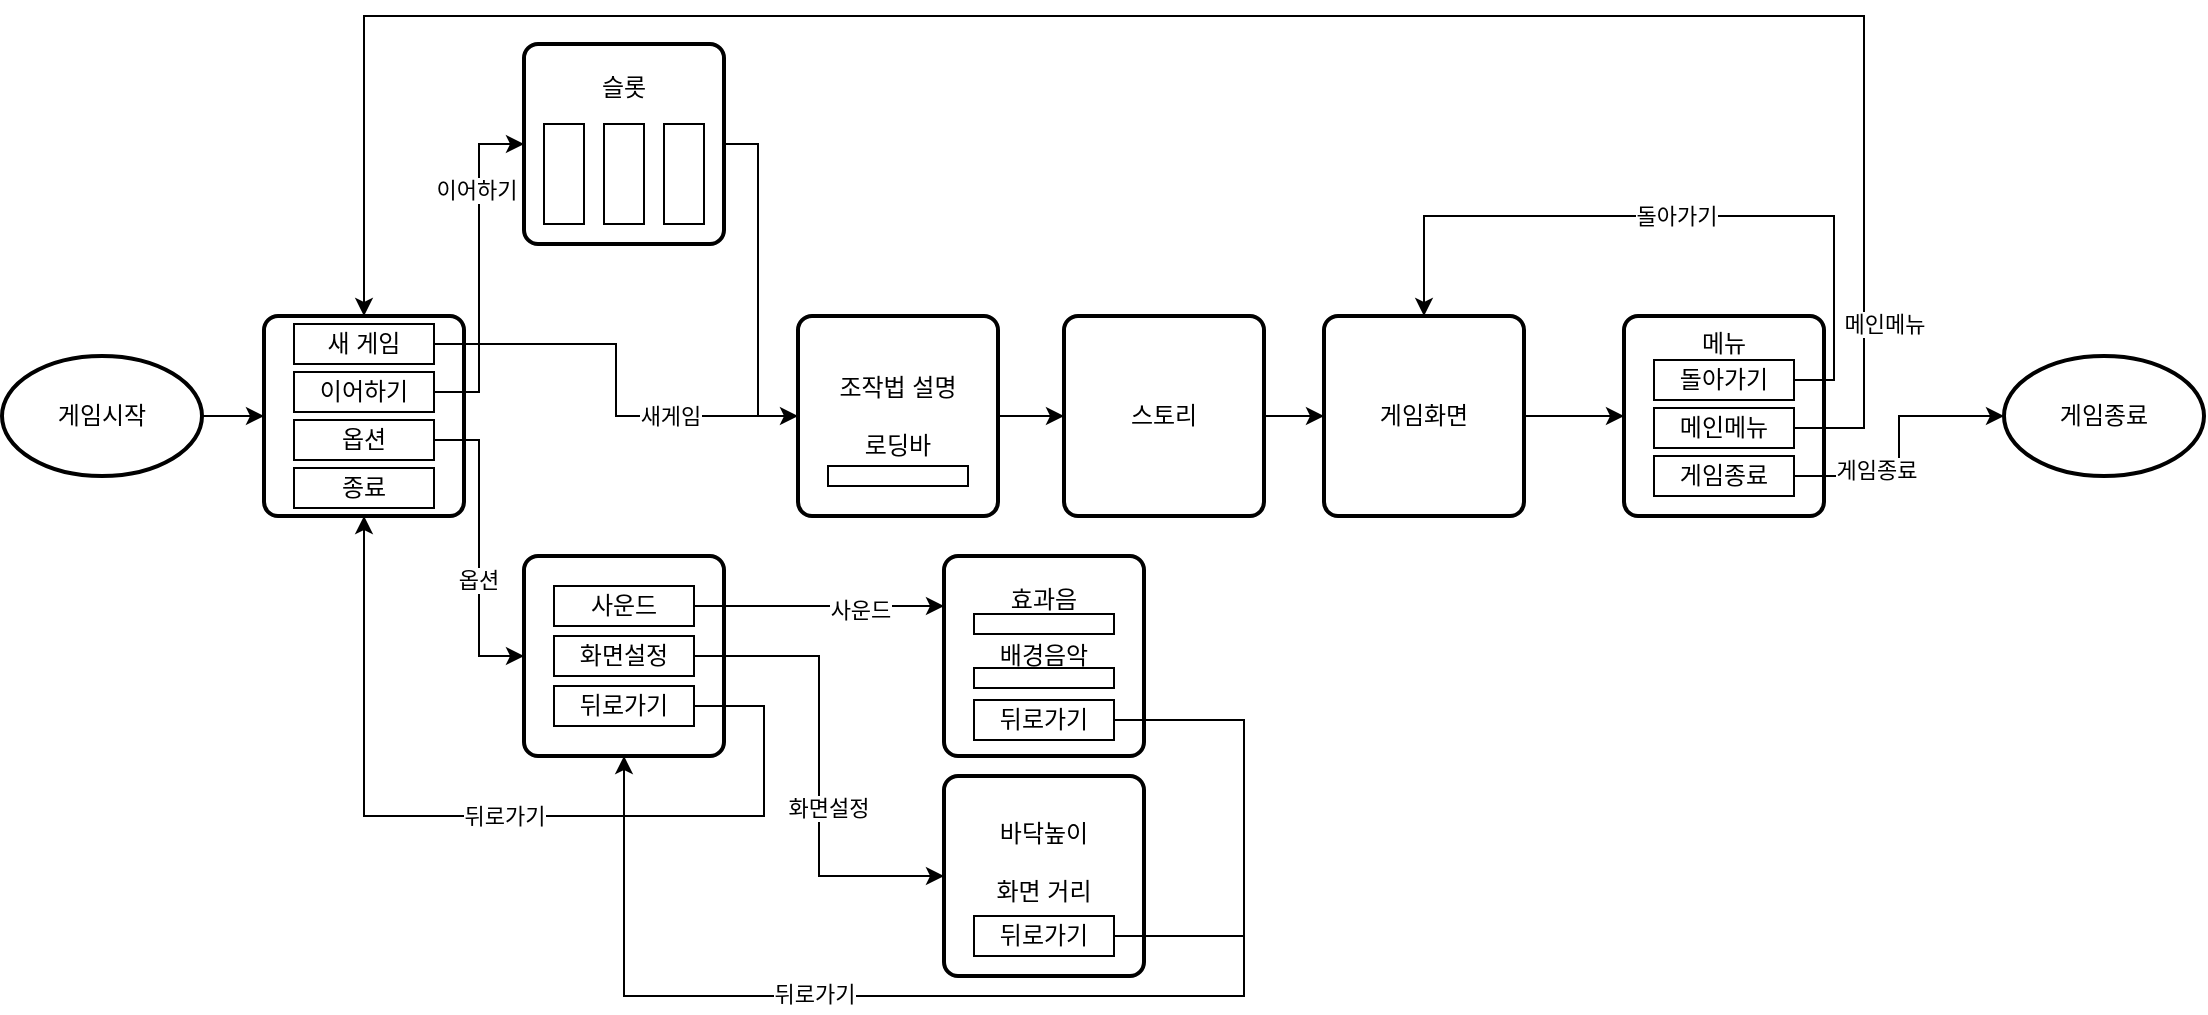 <mxfile version="15.8.3" type="github">
  <diagram id="C5RBs43oDa-KdzZeNtuy" name="Page-1">
    <mxGraphModel dx="1422" dy="754" grid="1" gridSize="10" guides="1" tooltips="1" connect="1" arrows="1" fold="1" page="1" pageScale="1" pageWidth="3300" pageHeight="4681" math="0" shadow="0">
      <root>
        <mxCell id="WIyWlLk6GJQsqaUBKTNV-0" />
        <mxCell id="WIyWlLk6GJQsqaUBKTNV-1" parent="WIyWlLk6GJQsqaUBKTNV-0" />
        <mxCell id="zRyy9Ak0RIHqlMR8wCos-2" value="" style="edgeStyle=orthogonalEdgeStyle;rounded=0;orthogonalLoop=1;jettySize=auto;html=1;" parent="WIyWlLk6GJQsqaUBKTNV-1" source="zRyy9Ak0RIHqlMR8wCos-0" target="zRyy9Ak0RIHqlMR8wCos-1" edge="1">
          <mxGeometry relative="1" as="geometry" />
        </mxCell>
        <mxCell id="zRyy9Ak0RIHqlMR8wCos-0" value="조작법 설명&lt;br&gt;&lt;br&gt;로딩바" style="rounded=1;whiteSpace=wrap;html=1;absoluteArcSize=1;arcSize=14;strokeWidth=2;" parent="WIyWlLk6GJQsqaUBKTNV-1" vertex="1">
          <mxGeometry x="617" y="210" width="100" height="100" as="geometry" />
        </mxCell>
        <mxCell id="zRyy9Ak0RIHqlMR8wCos-4" value="" style="edgeStyle=orthogonalEdgeStyle;rounded=0;orthogonalLoop=1;jettySize=auto;html=1;" parent="WIyWlLk6GJQsqaUBKTNV-1" source="zRyy9Ak0RIHqlMR8wCos-1" target="zRyy9Ak0RIHqlMR8wCos-3" edge="1">
          <mxGeometry relative="1" as="geometry" />
        </mxCell>
        <mxCell id="zRyy9Ak0RIHqlMR8wCos-1" value="스토리" style="rounded=1;whiteSpace=wrap;html=1;absoluteArcSize=1;arcSize=14;strokeWidth=2;" parent="WIyWlLk6GJQsqaUBKTNV-1" vertex="1">
          <mxGeometry x="750" y="210" width="100" height="100" as="geometry" />
        </mxCell>
        <mxCell id="zRyy9Ak0RIHqlMR8wCos-54" style="edgeStyle=orthogonalEdgeStyle;rounded=0;orthogonalLoop=1;jettySize=auto;html=1;" parent="WIyWlLk6GJQsqaUBKTNV-1" source="zRyy9Ak0RIHqlMR8wCos-3" target="zRyy9Ak0RIHqlMR8wCos-53" edge="1">
          <mxGeometry relative="1" as="geometry" />
        </mxCell>
        <mxCell id="zRyy9Ak0RIHqlMR8wCos-3" value="게임화면" style="rounded=1;whiteSpace=wrap;html=1;absoluteArcSize=1;arcSize=14;strokeWidth=2;" parent="WIyWlLk6GJQsqaUBKTNV-1" vertex="1">
          <mxGeometry x="880" y="210" width="100" height="100" as="geometry" />
        </mxCell>
        <mxCell id="zRyy9Ak0RIHqlMR8wCos-5" value="" style="rounded=0;whiteSpace=wrap;html=1;" parent="WIyWlLk6GJQsqaUBKTNV-1" vertex="1">
          <mxGeometry x="632" y="285" width="70" height="10" as="geometry" />
        </mxCell>
        <mxCell id="zRyy9Ak0RIHqlMR8wCos-6" value="" style="rounded=1;whiteSpace=wrap;html=1;absoluteArcSize=1;arcSize=14;strokeWidth=2;" parent="WIyWlLk6GJQsqaUBKTNV-1" vertex="1">
          <mxGeometry x="350" y="210" width="100" height="100" as="geometry" />
        </mxCell>
        <mxCell id="uteFYCq3-JybKqWdHsoq-17" style="edgeStyle=orthogonalEdgeStyle;rounded=0;orthogonalLoop=1;jettySize=auto;html=1;exitX=1;exitY=0.5;exitDx=0;exitDy=0;entryX=0;entryY=0.5;entryDx=0;entryDy=0;endArrow=none;endFill=0;" edge="1" parent="WIyWlLk6GJQsqaUBKTNV-1" source="zRyy9Ak0RIHqlMR8wCos-8" target="zRyy9Ak0RIHqlMR8wCos-0">
          <mxGeometry relative="1" as="geometry" />
        </mxCell>
        <mxCell id="uteFYCq3-JybKqWdHsoq-18" value="새게임" style="edgeLabel;html=1;align=center;verticalAlign=middle;resizable=0;points=[];" vertex="1" connectable="0" parent="uteFYCq3-JybKqWdHsoq-17">
          <mxGeometry x="0.413" relative="1" as="geometry">
            <mxPoint as="offset" />
          </mxGeometry>
        </mxCell>
        <mxCell id="zRyy9Ak0RIHqlMR8wCos-8" value="새 게임" style="rounded=0;whiteSpace=wrap;html=1;" parent="WIyWlLk6GJQsqaUBKTNV-1" vertex="1">
          <mxGeometry x="365" y="214" width="70" height="20" as="geometry" />
        </mxCell>
        <mxCell id="uteFYCq3-JybKqWdHsoq-19" style="edgeStyle=orthogonalEdgeStyle;rounded=0;orthogonalLoop=1;jettySize=auto;html=1;exitX=1;exitY=0.5;exitDx=0;exitDy=0;entryX=0;entryY=0.5;entryDx=0;entryDy=0;endArrow=classic;endFill=1;" edge="1" parent="WIyWlLk6GJQsqaUBKTNV-1" source="zRyy9Ak0RIHqlMR8wCos-9" target="zRyy9Ak0RIHqlMR8wCos-12">
          <mxGeometry relative="1" as="geometry" />
        </mxCell>
        <mxCell id="uteFYCq3-JybKqWdHsoq-20" value="이어하기" style="edgeLabel;html=1;align=center;verticalAlign=middle;resizable=0;points=[];" vertex="1" connectable="0" parent="uteFYCq3-JybKqWdHsoq-19">
          <mxGeometry x="0.462" y="3" relative="1" as="geometry">
            <mxPoint x="1" as="offset" />
          </mxGeometry>
        </mxCell>
        <mxCell id="zRyy9Ak0RIHqlMR8wCos-9" value="이어하기" style="rounded=0;whiteSpace=wrap;html=1;" parent="WIyWlLk6GJQsqaUBKTNV-1" vertex="1">
          <mxGeometry x="365" y="238" width="70" height="20" as="geometry" />
        </mxCell>
        <mxCell id="zRyy9Ak0RIHqlMR8wCos-10" value="종료" style="rounded=0;whiteSpace=wrap;html=1;" parent="WIyWlLk6GJQsqaUBKTNV-1" vertex="1">
          <mxGeometry x="365" y="286" width="70" height="20" as="geometry" />
        </mxCell>
        <mxCell id="uteFYCq3-JybKqWdHsoq-21" style="edgeStyle=orthogonalEdgeStyle;rounded=0;orthogonalLoop=1;jettySize=auto;html=1;exitX=1;exitY=0.5;exitDx=0;exitDy=0;entryX=0;entryY=0.5;entryDx=0;entryDy=0;endArrow=classic;endFill=1;" edge="1" parent="WIyWlLk6GJQsqaUBKTNV-1" source="zRyy9Ak0RIHqlMR8wCos-11" target="zRyy9Ak0RIHqlMR8wCos-31">
          <mxGeometry relative="1" as="geometry" />
        </mxCell>
        <mxCell id="uteFYCq3-JybKqWdHsoq-22" value="옵션" style="edgeLabel;html=1;align=center;verticalAlign=middle;resizable=0;points=[];" vertex="1" connectable="0" parent="uteFYCq3-JybKqWdHsoq-21">
          <mxGeometry x="0.209" y="-1" relative="1" as="geometry">
            <mxPoint as="offset" />
          </mxGeometry>
        </mxCell>
        <mxCell id="zRyy9Ak0RIHqlMR8wCos-11" value="옵션" style="rounded=0;whiteSpace=wrap;html=1;" parent="WIyWlLk6GJQsqaUBKTNV-1" vertex="1">
          <mxGeometry x="365" y="262" width="70" height="20" as="geometry" />
        </mxCell>
        <mxCell id="zRyy9Ak0RIHqlMR8wCos-22" style="edgeStyle=orthogonalEdgeStyle;rounded=0;orthogonalLoop=1;jettySize=auto;html=1;entryX=0;entryY=0.5;entryDx=0;entryDy=0;" parent="WIyWlLk6GJQsqaUBKTNV-1" source="zRyy9Ak0RIHqlMR8wCos-12" target="zRyy9Ak0RIHqlMR8wCos-0" edge="1">
          <mxGeometry relative="1" as="geometry">
            <Array as="points">
              <mxPoint x="597" y="124" />
              <mxPoint x="597" y="260" />
            </Array>
          </mxGeometry>
        </mxCell>
        <mxCell id="zRyy9Ak0RIHqlMR8wCos-12" value="슬롯&lt;br&gt;&lt;br&gt;&lt;br&gt;&lt;br&gt;&lt;br&gt;" style="rounded=1;whiteSpace=wrap;html=1;absoluteArcSize=1;arcSize=14;strokeWidth=2;" parent="WIyWlLk6GJQsqaUBKTNV-1" vertex="1">
          <mxGeometry x="480" y="74" width="100" height="100" as="geometry" />
        </mxCell>
        <mxCell id="zRyy9Ak0RIHqlMR8wCos-14" value="" style="rounded=0;whiteSpace=wrap;html=1;" parent="WIyWlLk6GJQsqaUBKTNV-1" vertex="1">
          <mxGeometry x="490" y="114" width="20" height="50" as="geometry" />
        </mxCell>
        <mxCell id="zRyy9Ak0RIHqlMR8wCos-15" value="" style="rounded=0;whiteSpace=wrap;html=1;" parent="WIyWlLk6GJQsqaUBKTNV-1" vertex="1">
          <mxGeometry x="520" y="114" width="20" height="50" as="geometry" />
        </mxCell>
        <mxCell id="zRyy9Ak0RIHqlMR8wCos-16" value="" style="rounded=0;whiteSpace=wrap;html=1;" parent="WIyWlLk6GJQsqaUBKTNV-1" vertex="1">
          <mxGeometry x="550" y="114" width="20" height="50" as="geometry" />
        </mxCell>
        <mxCell id="zRyy9Ak0RIHqlMR8wCos-31" value="" style="rounded=1;whiteSpace=wrap;html=1;absoluteArcSize=1;arcSize=14;strokeWidth=2;" parent="WIyWlLk6GJQsqaUBKTNV-1" vertex="1">
          <mxGeometry x="480" y="330" width="100" height="100" as="geometry" />
        </mxCell>
        <mxCell id="uteFYCq3-JybKqWdHsoq-1" style="edgeStyle=orthogonalEdgeStyle;rounded=0;orthogonalLoop=1;jettySize=auto;html=1;exitX=1;exitY=0.5;exitDx=0;exitDy=0;entryX=0;entryY=0.25;entryDx=0;entryDy=0;" edge="1" parent="WIyWlLk6GJQsqaUBKTNV-1" source="zRyy9Ak0RIHqlMR8wCos-32" target="zRyy9Ak0RIHqlMR8wCos-40">
          <mxGeometry relative="1" as="geometry" />
        </mxCell>
        <mxCell id="uteFYCq3-JybKqWdHsoq-2" value="사운드" style="edgeLabel;html=1;align=center;verticalAlign=middle;resizable=0;points=[];" vertex="1" connectable="0" parent="uteFYCq3-JybKqWdHsoq-1">
          <mxGeometry x="0.328" y="-2" relative="1" as="geometry">
            <mxPoint as="offset" />
          </mxGeometry>
        </mxCell>
        <mxCell id="zRyy9Ak0RIHqlMR8wCos-32" value="사운드" style="rounded=0;whiteSpace=wrap;html=1;" parent="WIyWlLk6GJQsqaUBKTNV-1" vertex="1">
          <mxGeometry x="495" y="345" width="70" height="20" as="geometry" />
        </mxCell>
        <mxCell id="uteFYCq3-JybKqWdHsoq-3" style="edgeStyle=orthogonalEdgeStyle;rounded=0;orthogonalLoop=1;jettySize=auto;html=1;exitX=1;exitY=0.5;exitDx=0;exitDy=0;entryX=0;entryY=0.5;entryDx=0;entryDy=0;" edge="1" parent="WIyWlLk6GJQsqaUBKTNV-1" source="zRyy9Ak0RIHqlMR8wCos-34" target="zRyy9Ak0RIHqlMR8wCos-46">
          <mxGeometry relative="1" as="geometry" />
        </mxCell>
        <mxCell id="uteFYCq3-JybKqWdHsoq-4" value="화면설정" style="edgeLabel;html=1;align=center;verticalAlign=middle;resizable=0;points=[];" vertex="1" connectable="0" parent="uteFYCq3-JybKqWdHsoq-3">
          <mxGeometry x="0.17" y="4" relative="1" as="geometry">
            <mxPoint y="1" as="offset" />
          </mxGeometry>
        </mxCell>
        <mxCell id="zRyy9Ak0RIHqlMR8wCos-34" value="화면설정" style="rounded=0;whiteSpace=wrap;html=1;" parent="WIyWlLk6GJQsqaUBKTNV-1" vertex="1">
          <mxGeometry x="495" y="370" width="70" height="20" as="geometry" />
        </mxCell>
        <mxCell id="uteFYCq3-JybKqWdHsoq-15" style="edgeStyle=orthogonalEdgeStyle;rounded=0;orthogonalLoop=1;jettySize=auto;html=1;exitX=1;exitY=0.5;exitDx=0;exitDy=0;entryX=0.5;entryY=1;entryDx=0;entryDy=0;endArrow=classic;endFill=1;" edge="1" parent="WIyWlLk6GJQsqaUBKTNV-1" source="zRyy9Ak0RIHqlMR8wCos-35" target="zRyy9Ak0RIHqlMR8wCos-6">
          <mxGeometry relative="1" as="geometry">
            <Array as="points">
              <mxPoint x="600" y="405" />
              <mxPoint x="600" y="460" />
              <mxPoint x="400" y="460" />
            </Array>
          </mxGeometry>
        </mxCell>
        <mxCell id="uteFYCq3-JybKqWdHsoq-16" value="뒤로가기" style="edgeLabel;html=1;align=center;verticalAlign=middle;resizable=0;points=[];" vertex="1" connectable="0" parent="uteFYCq3-JybKqWdHsoq-15">
          <mxGeometry x="0.15" y="-2" relative="1" as="geometry">
            <mxPoint x="33" y="2" as="offset" />
          </mxGeometry>
        </mxCell>
        <mxCell id="zRyy9Ak0RIHqlMR8wCos-35" value="뒤로가기" style="rounded=0;whiteSpace=wrap;html=1;" parent="WIyWlLk6GJQsqaUBKTNV-1" vertex="1">
          <mxGeometry x="495" y="395" width="70" height="20" as="geometry" />
        </mxCell>
        <mxCell id="zRyy9Ak0RIHqlMR8wCos-40" value="효과음&lt;br&gt;&lt;br&gt;배경음악&lt;br&gt;&lt;br&gt;&amp;nbsp;" style="rounded=1;whiteSpace=wrap;html=1;absoluteArcSize=1;arcSize=14;strokeWidth=2;" parent="WIyWlLk6GJQsqaUBKTNV-1" vertex="1">
          <mxGeometry x="690" y="330" width="100" height="100" as="geometry" />
        </mxCell>
        <mxCell id="zRyy9Ak0RIHqlMR8wCos-41" value="" style="rounded=0;whiteSpace=wrap;html=1;" parent="WIyWlLk6GJQsqaUBKTNV-1" vertex="1">
          <mxGeometry x="705" y="359" width="70" height="10" as="geometry" />
        </mxCell>
        <mxCell id="zRyy9Ak0RIHqlMR8wCos-42" value="&lt;br&gt;" style="rounded=0;whiteSpace=wrap;html=1;" parent="WIyWlLk6GJQsqaUBKTNV-1" vertex="1">
          <mxGeometry x="705" y="386" width="70" height="10" as="geometry" />
        </mxCell>
        <mxCell id="uteFYCq3-JybKqWdHsoq-5" style="edgeStyle=orthogonalEdgeStyle;rounded=0;orthogonalLoop=1;jettySize=auto;html=1;exitX=1;exitY=0.5;exitDx=0;exitDy=0;entryX=0.5;entryY=1;entryDx=0;entryDy=0;" edge="1" parent="WIyWlLk6GJQsqaUBKTNV-1" source="zRyy9Ak0RIHqlMR8wCos-43" target="zRyy9Ak0RIHqlMR8wCos-31">
          <mxGeometry relative="1" as="geometry">
            <Array as="points">
              <mxPoint x="840" y="412" />
              <mxPoint x="840" y="550" />
              <mxPoint x="530" y="550" />
            </Array>
          </mxGeometry>
        </mxCell>
        <mxCell id="uteFYCq3-JybKqWdHsoq-6" value="뒤로가기" style="edgeLabel;html=1;align=center;verticalAlign=middle;resizable=0;points=[];" vertex="1" connectable="0" parent="uteFYCq3-JybKqWdHsoq-5">
          <mxGeometry x="0.322" y="-1" relative="1" as="geometry">
            <mxPoint as="offset" />
          </mxGeometry>
        </mxCell>
        <mxCell id="zRyy9Ak0RIHqlMR8wCos-43" value="뒤로가기" style="rounded=0;whiteSpace=wrap;html=1;" parent="WIyWlLk6GJQsqaUBKTNV-1" vertex="1">
          <mxGeometry x="705" y="402" width="70" height="20" as="geometry" />
        </mxCell>
        <mxCell id="zRyy9Ak0RIHqlMR8wCos-46" value="바닥높이&lt;br&gt;&lt;br&gt;화면 거리&lt;br&gt;&amp;nbsp;" style="rounded=1;whiteSpace=wrap;html=1;absoluteArcSize=1;arcSize=14;strokeWidth=2;" parent="WIyWlLk6GJQsqaUBKTNV-1" vertex="1">
          <mxGeometry x="690" y="440" width="100" height="100" as="geometry" />
        </mxCell>
        <mxCell id="uteFYCq3-JybKqWdHsoq-7" style="edgeStyle=orthogonalEdgeStyle;rounded=0;orthogonalLoop=1;jettySize=auto;html=1;exitX=1;exitY=0.5;exitDx=0;exitDy=0;endArrow=none;endFill=0;" edge="1" parent="WIyWlLk6GJQsqaUBKTNV-1" source="zRyy9Ak0RIHqlMR8wCos-49">
          <mxGeometry relative="1" as="geometry">
            <mxPoint x="840" y="520" as="targetPoint" />
          </mxGeometry>
        </mxCell>
        <mxCell id="zRyy9Ak0RIHqlMR8wCos-49" value="뒤로가기" style="rounded=0;whiteSpace=wrap;html=1;" parent="WIyWlLk6GJQsqaUBKTNV-1" vertex="1">
          <mxGeometry x="705" y="510" width="70" height="20" as="geometry" />
        </mxCell>
        <mxCell id="zRyy9Ak0RIHqlMR8wCos-53" value="메뉴&lt;br&gt;&lt;br&gt;&lt;br&gt;&lt;br&gt;&lt;br&gt;&lt;br&gt;" style="rounded=1;whiteSpace=wrap;html=1;absoluteArcSize=1;arcSize=14;strokeWidth=2;" parent="WIyWlLk6GJQsqaUBKTNV-1" vertex="1">
          <mxGeometry x="1030" y="210" width="100" height="100" as="geometry" />
        </mxCell>
        <mxCell id="uteFYCq3-JybKqWdHsoq-11" style="edgeStyle=orthogonalEdgeStyle;rounded=0;orthogonalLoop=1;jettySize=auto;html=1;exitX=1;exitY=0.5;exitDx=0;exitDy=0;entryX=0.5;entryY=0;entryDx=0;entryDy=0;endArrow=classic;endFill=1;" edge="1" parent="WIyWlLk6GJQsqaUBKTNV-1" source="zRyy9Ak0RIHqlMR8wCos-55" target="zRyy9Ak0RIHqlMR8wCos-6">
          <mxGeometry relative="1" as="geometry">
            <Array as="points">
              <mxPoint x="1150" y="266" />
              <mxPoint x="1150" y="60" />
              <mxPoint x="400" y="60" />
            </Array>
          </mxGeometry>
        </mxCell>
        <mxCell id="uteFYCq3-JybKqWdHsoq-12" value="메인메뉴" style="edgeLabel;html=1;align=center;verticalAlign=middle;resizable=0;points=[];" vertex="1" connectable="0" parent="uteFYCq3-JybKqWdHsoq-11">
          <mxGeometry x="-0.846" y="-1" relative="1" as="geometry">
            <mxPoint x="9" y="1" as="offset" />
          </mxGeometry>
        </mxCell>
        <mxCell id="zRyy9Ak0RIHqlMR8wCos-55" value="메인메뉴" style="rounded=0;whiteSpace=wrap;html=1;" parent="WIyWlLk6GJQsqaUBKTNV-1" vertex="1">
          <mxGeometry x="1045" y="256" width="70" height="20" as="geometry" />
        </mxCell>
        <mxCell id="uteFYCq3-JybKqWdHsoq-13" style="edgeStyle=orthogonalEdgeStyle;rounded=0;orthogonalLoop=1;jettySize=auto;html=1;exitX=1;exitY=0.5;exitDx=0;exitDy=0;entryX=0.5;entryY=0;entryDx=0;entryDy=0;endArrow=classic;endFill=1;" edge="1" parent="WIyWlLk6GJQsqaUBKTNV-1" source="zRyy9Ak0RIHqlMR8wCos-56" target="zRyy9Ak0RIHqlMR8wCos-3">
          <mxGeometry relative="1" as="geometry">
            <Array as="points">
              <mxPoint x="1135" y="242" />
              <mxPoint x="1135" y="160" />
              <mxPoint x="930" y="160" />
            </Array>
          </mxGeometry>
        </mxCell>
        <mxCell id="uteFYCq3-JybKqWdHsoq-14" value="돌아가기" style="edgeLabel;html=1;align=center;verticalAlign=middle;resizable=0;points=[];" vertex="1" connectable="0" parent="uteFYCq3-JybKqWdHsoq-13">
          <mxGeometry x="0.014" relative="1" as="geometry">
            <mxPoint as="offset" />
          </mxGeometry>
        </mxCell>
        <mxCell id="zRyy9Ak0RIHqlMR8wCos-56" value="돌아가기" style="rounded=0;whiteSpace=wrap;html=1;" parent="WIyWlLk6GJQsqaUBKTNV-1" vertex="1">
          <mxGeometry x="1045" y="232" width="70" height="20" as="geometry" />
        </mxCell>
        <mxCell id="uteFYCq3-JybKqWdHsoq-8" style="edgeStyle=orthogonalEdgeStyle;rounded=0;orthogonalLoop=1;jettySize=auto;html=1;exitX=1;exitY=0.5;exitDx=0;exitDy=0;entryX=0;entryY=0.5;entryDx=0;entryDy=0;entryPerimeter=0;endArrow=classic;endFill=1;" edge="1" parent="WIyWlLk6GJQsqaUBKTNV-1" source="zRyy9Ak0RIHqlMR8wCos-58" target="zRyy9Ak0RIHqlMR8wCos-65">
          <mxGeometry relative="1" as="geometry" />
        </mxCell>
        <mxCell id="uteFYCq3-JybKqWdHsoq-9" value="게임종료" style="edgeLabel;html=1;align=center;verticalAlign=middle;resizable=0;points=[];" vertex="1" connectable="0" parent="uteFYCq3-JybKqWdHsoq-8">
          <mxGeometry x="-0.393" y="3" relative="1" as="geometry">
            <mxPoint as="offset" />
          </mxGeometry>
        </mxCell>
        <mxCell id="zRyy9Ak0RIHqlMR8wCos-58" value="게임종료" style="rounded=0;whiteSpace=wrap;html=1;" parent="WIyWlLk6GJQsqaUBKTNV-1" vertex="1">
          <mxGeometry x="1045" y="280" width="70" height="20" as="geometry" />
        </mxCell>
        <mxCell id="zRyy9Ak0RIHqlMR8wCos-64" style="edgeStyle=orthogonalEdgeStyle;rounded=0;orthogonalLoop=1;jettySize=auto;html=1;entryX=0;entryY=0.5;entryDx=0;entryDy=0;" parent="WIyWlLk6GJQsqaUBKTNV-1" source="zRyy9Ak0RIHqlMR8wCos-63" target="zRyy9Ak0RIHqlMR8wCos-6" edge="1">
          <mxGeometry relative="1" as="geometry" />
        </mxCell>
        <mxCell id="zRyy9Ak0RIHqlMR8wCos-63" value="게임시작" style="strokeWidth=2;html=1;shape=mxgraph.flowchart.start_1;whiteSpace=wrap;" parent="WIyWlLk6GJQsqaUBKTNV-1" vertex="1">
          <mxGeometry x="219" y="230" width="100" height="60" as="geometry" />
        </mxCell>
        <mxCell id="zRyy9Ak0RIHqlMR8wCos-65" value="게임종료" style="strokeWidth=2;html=1;shape=mxgraph.flowchart.start_1;whiteSpace=wrap;" parent="WIyWlLk6GJQsqaUBKTNV-1" vertex="1">
          <mxGeometry x="1220" y="230" width="100" height="60" as="geometry" />
        </mxCell>
      </root>
    </mxGraphModel>
  </diagram>
</mxfile>

